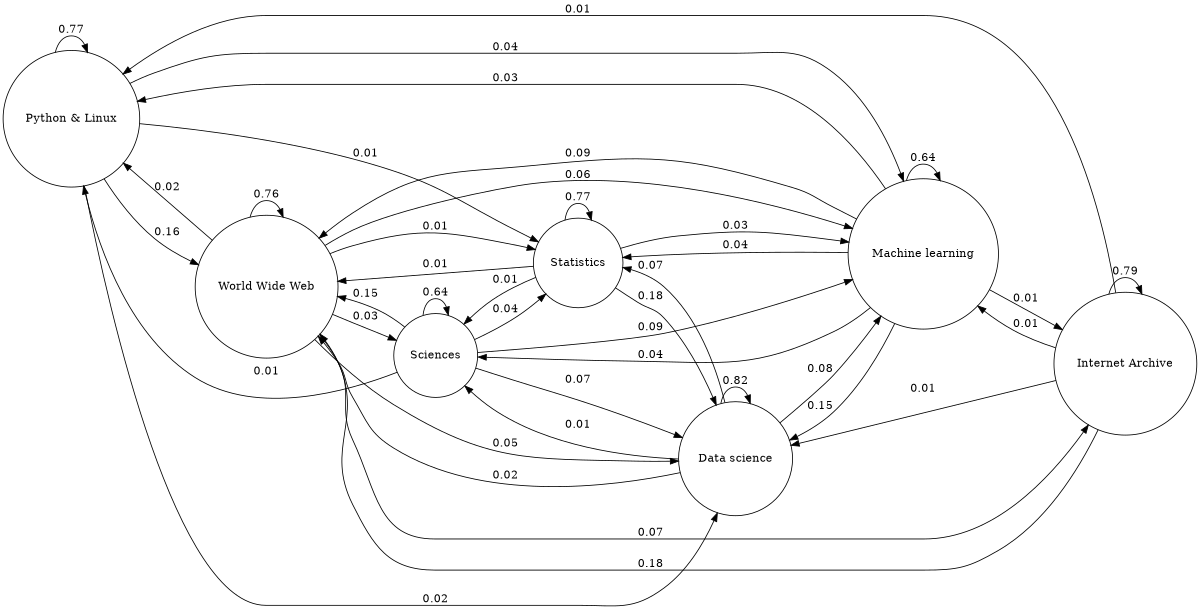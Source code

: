 digraph {
	node [shape=circle]
	rankdir=LR size=8
	"Python & Linux"
	"World Wide Web"
	"Internet Archive"
	"Machine learning"
	"Data science"
	Statistics
	Sciences
	"Python & Linux" -> "Python & Linux" [label=0.77]
	"Python & Linux" -> "World Wide Web" [label=0.16]
	"Python & Linux" -> "Machine learning" [label=0.04]
	"Python & Linux" -> "Data science" [label=0.02]
	"Python & Linux" -> Statistics [label=0.01]
	"World Wide Web" -> "Python & Linux" [label=0.02]
	"World Wide Web" -> "World Wide Web" [label=0.76]
	"World Wide Web" -> "Internet Archive" [label=0.07]
	"World Wide Web" -> "Machine learning" [label=0.06]
	"World Wide Web" -> "Data science" [label=0.05]
	"World Wide Web" -> Statistics [label=0.01]
	"World Wide Web" -> Sciences [label=0.03]
	"Internet Archive" -> "Python & Linux" [label=0.01]
	"Internet Archive" -> "World Wide Web" [label=0.18]
	"Internet Archive" -> "Internet Archive" [label=0.79]
	"Internet Archive" -> "Machine learning" [label=0.01]
	"Internet Archive" -> "Data science" [label=0.01]
	"Machine learning" -> "Python & Linux" [label=0.03]
	"Machine learning" -> "World Wide Web" [label=0.09]
	"Machine learning" -> "Internet Archive" [label=0.01]
	"Machine learning" -> "Machine learning" [label=0.64]
	"Machine learning" -> "Data science" [label=0.15]
	"Machine learning" -> Statistics [label=0.04]
	"Machine learning" -> Sciences [label=0.04]
	"Data science" -> "World Wide Web" [label=0.02]
	"Data science" -> "Machine learning" [label=0.08]
	"Data science" -> "Data science" [label=0.82]
	"Data science" -> Statistics [label=0.07]
	"Data science" -> Sciences [label=0.01]
	Statistics -> "World Wide Web" [label=0.01]
	Statistics -> "Machine learning" [label=0.03]
	Statistics -> "Data science" [label=0.18]
	Statistics -> Statistics [label=0.77]
	Statistics -> Sciences [label=0.01]
	Sciences -> "Python & Linux" [label=0.01]
	Sciences -> "World Wide Web" [label=0.15]
	Sciences -> "Machine learning" [label=0.09]
	Sciences -> "Data science" [label=0.07]
	Sciences -> Statistics [label=0.04]
	Sciences -> Sciences [label=0.64]
}
